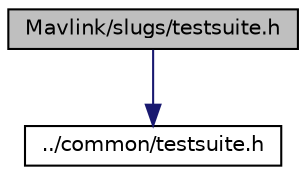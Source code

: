 digraph "Mavlink/slugs/testsuite.h"
{
  edge [fontname="Helvetica",fontsize="10",labelfontname="Helvetica",labelfontsize="10"];
  node [fontname="Helvetica",fontsize="10",shape=record];
  Node0 [label="Mavlink/slugs/testsuite.h",height=0.2,width=0.4,color="black", fillcolor="grey75", style="filled", fontcolor="black"];
  Node0 -> Node1 [color="midnightblue",fontsize="10",style="solid",fontname="Helvetica"];
  Node1 [label="../common/testsuite.h",height=0.2,width=0.4,color="black", fillcolor="white", style="filled",URL="$common_2testsuite_8h.html",tooltip="MAVLink comm protocol testsuite generated from common.xml. "];
}
